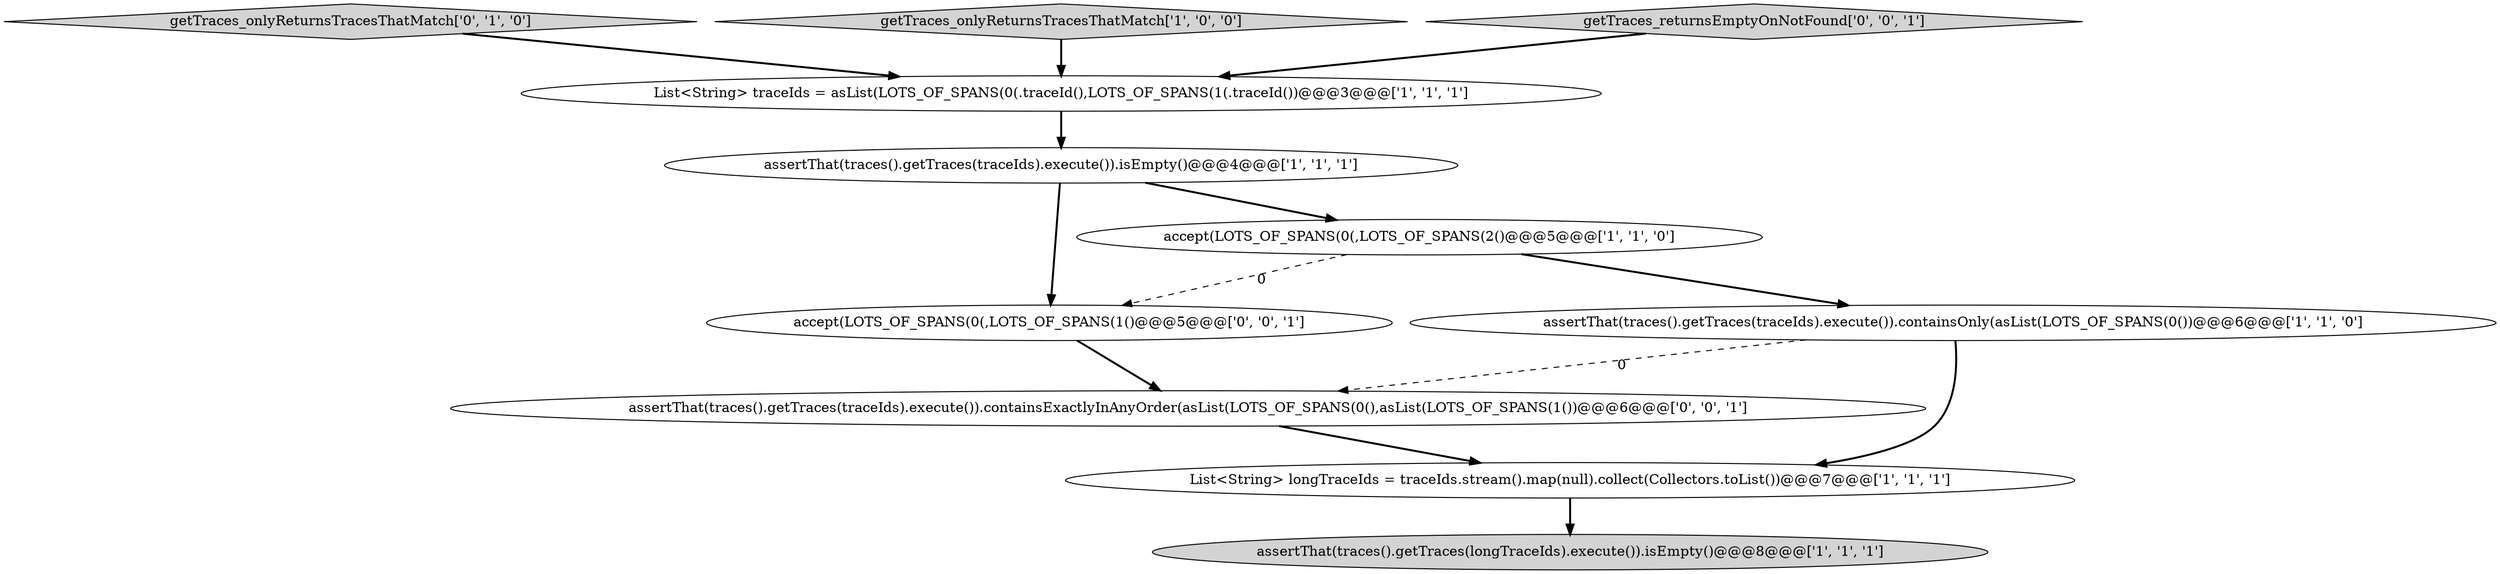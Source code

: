 digraph {
6 [style = filled, label = "assertThat(traces().getTraces(traceIds).execute()).containsOnly(asList(LOTS_OF_SPANS(0())@@@6@@@['1', '1', '0']", fillcolor = white, shape = ellipse image = "AAA0AAABBB1BBB"];
7 [style = filled, label = "getTraces_onlyReturnsTracesThatMatch['0', '1', '0']", fillcolor = lightgray, shape = diamond image = "AAA0AAABBB2BBB"];
8 [style = filled, label = "accept(LOTS_OF_SPANS(0(,LOTS_OF_SPANS(1()@@@5@@@['0', '0', '1']", fillcolor = white, shape = ellipse image = "AAA0AAABBB3BBB"];
4 [style = filled, label = "assertThat(traces().getTraces(longTraceIds).execute()).isEmpty()@@@8@@@['1', '1', '1']", fillcolor = lightgray, shape = ellipse image = "AAA0AAABBB1BBB"];
2 [style = filled, label = "getTraces_onlyReturnsTracesThatMatch['1', '0', '0']", fillcolor = lightgray, shape = diamond image = "AAA0AAABBB1BBB"];
9 [style = filled, label = "assertThat(traces().getTraces(traceIds).execute()).containsExactlyInAnyOrder(asList(LOTS_OF_SPANS(0(),asList(LOTS_OF_SPANS(1())@@@6@@@['0', '0', '1']", fillcolor = white, shape = ellipse image = "AAA0AAABBB3BBB"];
3 [style = filled, label = "List<String> traceIds = asList(LOTS_OF_SPANS(0(.traceId(),LOTS_OF_SPANS(1(.traceId())@@@3@@@['1', '1', '1']", fillcolor = white, shape = ellipse image = "AAA0AAABBB1BBB"];
0 [style = filled, label = "accept(LOTS_OF_SPANS(0(,LOTS_OF_SPANS(2()@@@5@@@['1', '1', '0']", fillcolor = white, shape = ellipse image = "AAA0AAABBB1BBB"];
10 [style = filled, label = "getTraces_returnsEmptyOnNotFound['0', '0', '1']", fillcolor = lightgray, shape = diamond image = "AAA0AAABBB3BBB"];
1 [style = filled, label = "assertThat(traces().getTraces(traceIds).execute()).isEmpty()@@@4@@@['1', '1', '1']", fillcolor = white, shape = ellipse image = "AAA0AAABBB1BBB"];
5 [style = filled, label = "List<String> longTraceIds = traceIds.stream().map(null).collect(Collectors.toList())@@@7@@@['1', '1', '1']", fillcolor = white, shape = ellipse image = "AAA0AAABBB1BBB"];
9->5 [style = bold, label=""];
0->8 [style = dashed, label="0"];
6->5 [style = bold, label=""];
10->3 [style = bold, label=""];
1->0 [style = bold, label=""];
1->8 [style = bold, label=""];
6->9 [style = dashed, label="0"];
3->1 [style = bold, label=""];
0->6 [style = bold, label=""];
7->3 [style = bold, label=""];
5->4 [style = bold, label=""];
2->3 [style = bold, label=""];
8->9 [style = bold, label=""];
}
